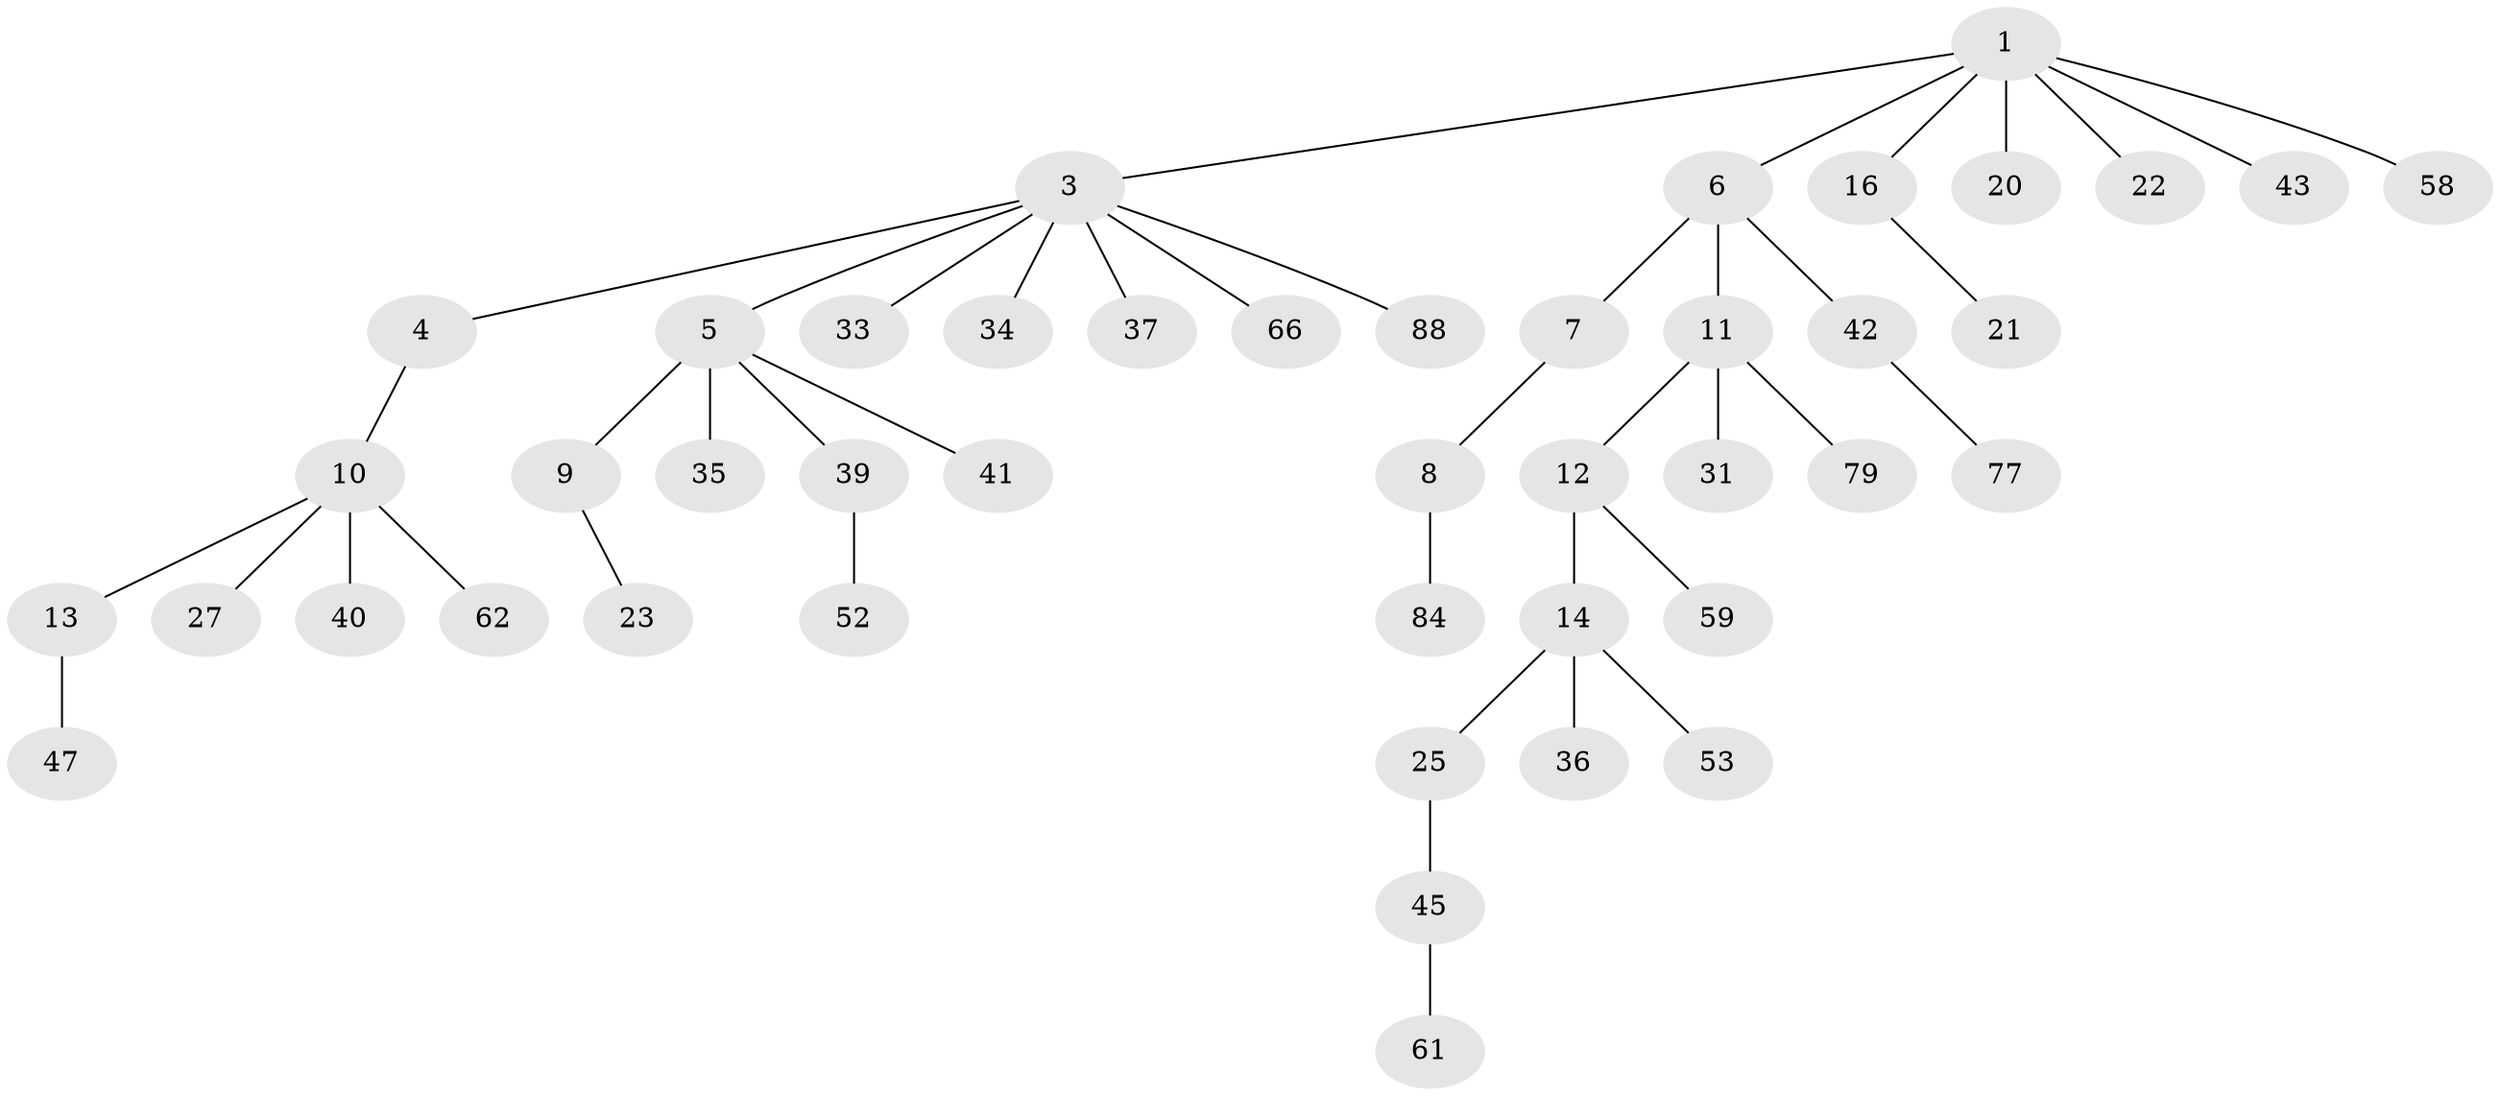 // original degree distribution, {6: 0.02247191011235955, 3: 0.1348314606741573, 2: 0.25842696629213485, 5: 0.033707865168539325, 4: 0.06741573033707865, 1: 0.48314606741573035}
// Generated by graph-tools (version 1.1) at 2025/15/03/09/25 04:15:40]
// undirected, 44 vertices, 43 edges
graph export_dot {
graph [start="1"]
  node [color=gray90,style=filled];
  1 [super="+2"];
  3 [super="+29+15+28"];
  4;
  5;
  6;
  7 [super="+82+17"];
  8;
  9 [super="+19"];
  10;
  11;
  12;
  13 [super="+30"];
  14 [super="+24+49"];
  16;
  20 [super="+48"];
  21 [super="+26"];
  22;
  23;
  25 [super="+32"];
  27;
  31 [super="+63+73"];
  33 [super="+51"];
  34 [super="+65+50"];
  35 [super="+64+54"];
  36 [super="+44"];
  37;
  39 [super="+74+56"];
  40;
  41 [super="+55+75+46"];
  42;
  43;
  45;
  47;
  52;
  53;
  58;
  59;
  61 [super="+76"];
  62;
  66 [super="+83"];
  77 [super="+85"];
  79;
  84;
  88;
  1 -- 3;
  1 -- 16;
  1 -- 20;
  1 -- 22;
  1 -- 58;
  1 -- 43;
  1 -- 6;
  3 -- 4;
  3 -- 5;
  3 -- 88;
  3 -- 37;
  3 -- 33;
  3 -- 66;
  3 -- 34;
  4 -- 10;
  5 -- 9;
  5 -- 35;
  5 -- 39;
  5 -- 41;
  6 -- 7;
  6 -- 11;
  6 -- 42;
  7 -- 8;
  8 -- 84;
  9 -- 23;
  10 -- 13;
  10 -- 27;
  10 -- 40;
  10 -- 62;
  11 -- 12;
  11 -- 31;
  11 -- 79;
  12 -- 14;
  12 -- 59;
  13 -- 47;
  14 -- 25;
  14 -- 53;
  14 -- 36;
  16 -- 21;
  25 -- 45;
  39 -- 52;
  42 -- 77;
  45 -- 61;
}
